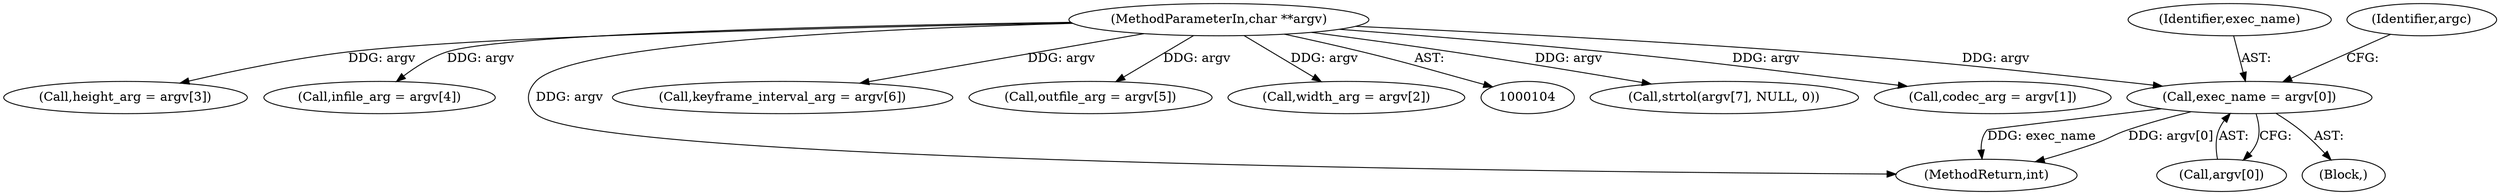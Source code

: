 digraph "0_Android_5a9753fca56f0eeb9f61e342b2fccffc364f9426_14@array" {
"1000167" [label="(Call,exec_name = argv[0])"];
"1000106" [label="(MethodParameterIn,char **argv)"];
"1000385" [label="(Call,strtol(argv[7], NULL, 0))"];
"1000169" [label="(Call,argv[0])"];
"1000106" [label="(MethodParameterIn,char **argv)"];
"1000178" [label="(Call,codec_arg = argv[1])"];
"1000188" [label="(Call,height_arg = argv[3])"];
"1000167" [label="(Call,exec_name = argv[0])"];
"1000193" [label="(Call,infile_arg = argv[4])"];
"1000491" [label="(MethodReturn,int)"];
"1000203" [label="(Call,keyframe_interval_arg = argv[6])"];
"1000198" [label="(Call,outfile_arg = argv[5])"];
"1000168" [label="(Identifier,exec_name)"];
"1000183" [label="(Call,width_arg = argv[2])"];
"1000174" [label="(Identifier,argc)"];
"1000107" [label="(Block,)"];
"1000167" -> "1000107"  [label="AST: "];
"1000167" -> "1000169"  [label="CFG: "];
"1000168" -> "1000167"  [label="AST: "];
"1000169" -> "1000167"  [label="AST: "];
"1000174" -> "1000167"  [label="CFG: "];
"1000167" -> "1000491"  [label="DDG: exec_name"];
"1000167" -> "1000491"  [label="DDG: argv[0]"];
"1000106" -> "1000167"  [label="DDG: argv"];
"1000106" -> "1000104"  [label="AST: "];
"1000106" -> "1000491"  [label="DDG: argv"];
"1000106" -> "1000178"  [label="DDG: argv"];
"1000106" -> "1000183"  [label="DDG: argv"];
"1000106" -> "1000188"  [label="DDG: argv"];
"1000106" -> "1000193"  [label="DDG: argv"];
"1000106" -> "1000198"  [label="DDG: argv"];
"1000106" -> "1000203"  [label="DDG: argv"];
"1000106" -> "1000385"  [label="DDG: argv"];
}
